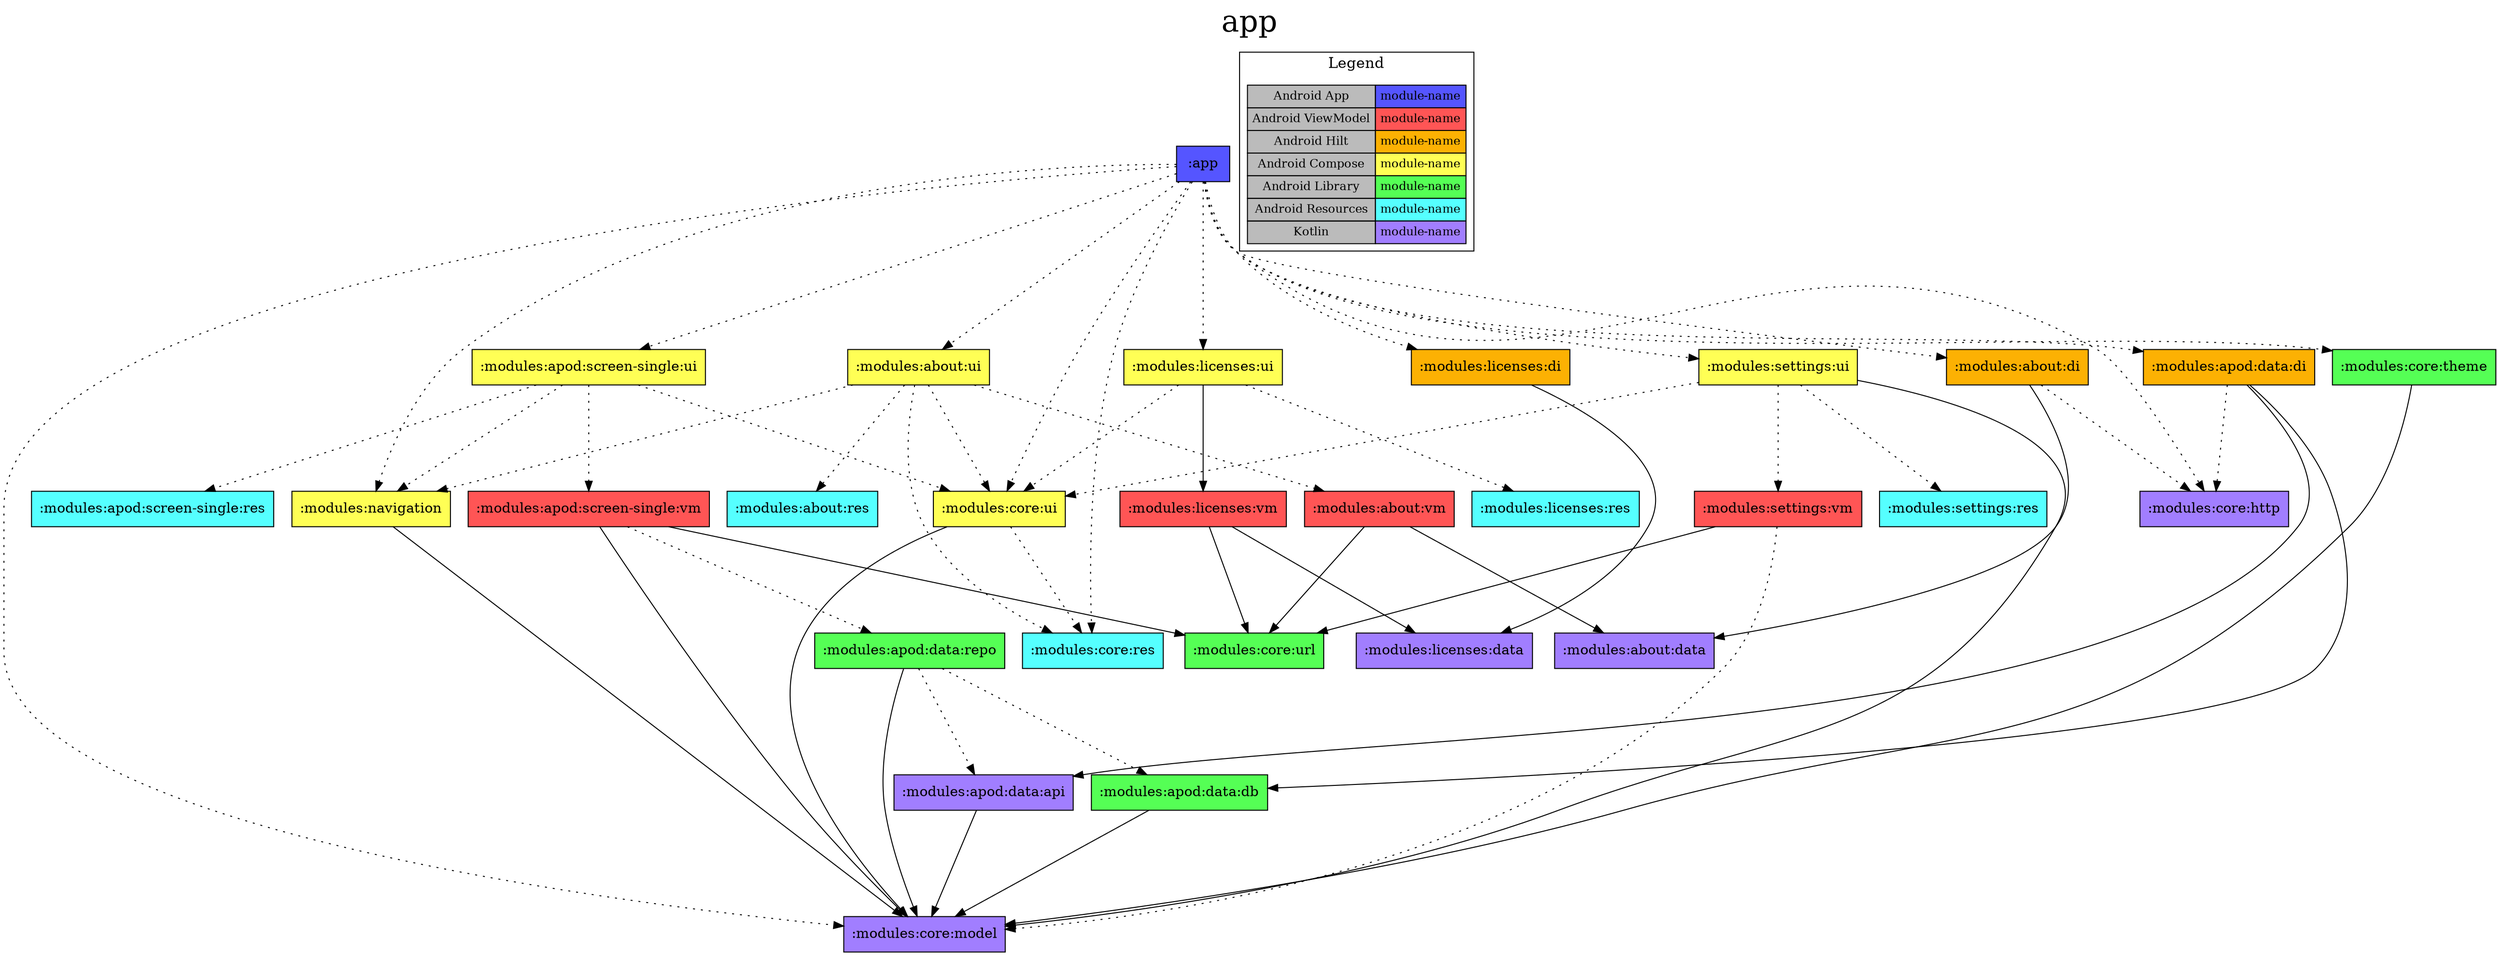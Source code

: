 digraph {
edge ["dir"="forward"]
graph ["dpi"="100","label"="app","labelloc"="t","fontsize"="30","ranksep"="1.5"]
node ["style"="filled"]
":app" ["shape"="box","fillcolor"="#5555FF"]
":modules:about:di" ["fillcolor"="#FCB103","shape"="box"]
":modules:about:data" ["fillcolor"="#A17EFF","shape"="box"]
":modules:core:http" ["fillcolor"="#A17EFF","shape"="box"]
":modules:about:ui" ["fillcolor"="#FFFF55","shape"="box"]
":modules:about:res" ["fillcolor"="#55FFFF","shape"="box"]
":modules:about:vm" ["fillcolor"="#FF5555","shape"="box"]
":modules:core:url" ["fillcolor"="#55FF55","shape"="box"]
":modules:core:res" ["fillcolor"="#55FFFF","shape"="box"]
":modules:core:ui" ["fillcolor"="#FFFF55","shape"="box"]
":modules:core:model" ["fillcolor"="#A17EFF","shape"="box"]
":modules:navigation" ["fillcolor"="#FFFF55","shape"="box"]
":modules:apod:data:di" ["fillcolor"="#FCB103","shape"="box"]
":modules:apod:data:api" ["fillcolor"="#A17EFF","shape"="box"]
":modules:apod:data:db" ["fillcolor"="#55FF55","shape"="box"]
":modules:apod:screen-single:ui" ["fillcolor"="#FFFF55","shape"="box"]
":modules:apod:screen-single:res" ["fillcolor"="#55FFFF","shape"="box"]
":modules:apod:screen-single:vm" ["fillcolor"="#FF5555","shape"="box"]
":modules:apod:data:repo" ["fillcolor"="#55FF55","shape"="box"]
":modules:core:theme" ["fillcolor"="#55FF55","shape"="box"]
":modules:licenses:di" ["fillcolor"="#FCB103","shape"="box"]
":modules:licenses:data" ["fillcolor"="#A17EFF","shape"="box"]
":modules:licenses:ui" ["fillcolor"="#FFFF55","shape"="box"]
":modules:licenses:vm" ["fillcolor"="#FF5555","shape"="box"]
":modules:licenses:res" ["fillcolor"="#55FFFF","shape"="box"]
":modules:settings:ui" ["fillcolor"="#FFFF55","shape"="box"]
":modules:settings:res" ["fillcolor"="#55FFFF","shape"="box"]
":modules:settings:vm" ["fillcolor"="#FF5555","shape"="box"]
{
edge ["dir"="none"]
graph ["rank"="same"]
":app"
}
subgraph "cluster_legend" {
edge ["dir"="none"]
graph ["label"="Legend","fontsize"="15"]
"Legend" ["style"="filled","fillcolor"="#bbbbbb","shape"="none","margin"="0","fontsize"="12","label"=<
<TABLE BORDER="0" CELLBORDER="1" CELLSPACING="0" CELLPADDING="4">
<TR><TD>Android App</TD><TD BGCOLOR="#5555FF">module-name</TD></TR>
<TR><TD>Android ViewModel</TD><TD BGCOLOR="#FF5555">module-name</TD></TR>
<TR><TD>Android Hilt</TD><TD BGCOLOR="#FCB103">module-name</TD></TR>
<TR><TD>Android Compose</TD><TD BGCOLOR="#FFFF55">module-name</TD></TR>
<TR><TD>Android Library</TD><TD BGCOLOR="#55FF55">module-name</TD></TR>
<TR><TD>Android Resources</TD><TD BGCOLOR="#55FFFF">module-name</TD></TR>
<TR><TD>Kotlin</TD><TD BGCOLOR="#A17EFF">module-name</TD></TR>
</TABLE>
>]
}
":app" -> ":modules:about:di" ["style"="dotted"]
":app" -> ":modules:about:ui" ["style"="dotted"]
":app" -> ":modules:apod:data:di" ["style"="dotted"]
":app" -> ":modules:apod:screen-single:ui" ["style"="dotted"]
":app" -> ":modules:core:http" ["style"="dotted"]
":app" -> ":modules:core:model" ["style"="dotted"]
":app" -> ":modules:core:res" ["style"="dotted"]
":app" -> ":modules:core:theme" ["style"="dotted"]
":app" -> ":modules:core:ui" ["style"="dotted"]
":app" -> ":modules:licenses:di" ["style"="dotted"]
":app" -> ":modules:licenses:ui" ["style"="dotted"]
":app" -> ":modules:navigation" ["style"="dotted"]
":app" -> ":modules:settings:ui" ["style"="dotted"]
":modules:about:di" -> ":modules:about:data"
":modules:about:di" -> ":modules:core:http" ["style"="dotted"]
":modules:about:ui" -> ":modules:about:res" ["style"="dotted"]
":modules:about:ui" -> ":modules:about:vm" ["style"="dotted"]
":modules:about:ui" -> ":modules:core:res" ["style"="dotted"]
":modules:about:ui" -> ":modules:core:ui" ["style"="dotted"]
":modules:about:ui" -> ":modules:navigation" ["style"="dotted"]
":modules:about:vm" -> ":modules:about:data"
":modules:about:vm" -> ":modules:core:url"
":modules:core:ui" -> ":modules:core:model"
":modules:core:ui" -> ":modules:core:res" ["style"="dotted"]
":modules:navigation" -> ":modules:core:model"
":modules:apod:data:di" -> ":modules:apod:data:api"
":modules:apod:data:di" -> ":modules:apod:data:db"
":modules:apod:data:di" -> ":modules:core:http" ["style"="dotted"]
":modules:apod:data:api" -> ":modules:core:model"
":modules:apod:data:db" -> ":modules:core:model"
":modules:apod:screen-single:ui" -> ":modules:apod:screen-single:res" ["style"="dotted"]
":modules:apod:screen-single:ui" -> ":modules:apod:screen-single:vm" ["style"="dotted"]
":modules:apod:screen-single:ui" -> ":modules:core:ui" ["style"="dotted"]
":modules:apod:screen-single:ui" -> ":modules:navigation" ["style"="dotted"]
":modules:apod:screen-single:vm" -> ":modules:core:model"
":modules:apod:screen-single:vm" -> ":modules:core:url"
":modules:apod:screen-single:vm" -> ":modules:apod:data:repo" ["style"="dotted"]
":modules:apod:data:repo" -> ":modules:core:model"
":modules:apod:data:repo" -> ":modules:apod:data:api" ["style"="dotted"]
":modules:apod:data:repo" -> ":modules:apod:data:db" ["style"="dotted"]
":modules:core:theme" -> ":modules:core:model"
":modules:licenses:di" -> ":modules:licenses:data"
":modules:licenses:ui" -> ":modules:licenses:vm"
":modules:licenses:ui" -> ":modules:licenses:res" ["style"="dotted"]
":modules:licenses:ui" -> ":modules:core:ui" ["style"="dotted"]
":modules:licenses:vm" -> ":modules:core:url"
":modules:licenses:vm" -> ":modules:licenses:data"
":modules:settings:ui" -> ":modules:core:model"
":modules:settings:ui" -> ":modules:core:ui" ["style"="dotted"]
":modules:settings:ui" -> ":modules:settings:res" ["style"="dotted"]
":modules:settings:ui" -> ":modules:settings:vm" ["style"="dotted"]
":modules:settings:vm" -> ":modules:core:url"
":modules:settings:vm" -> ":modules:core:model" ["style"="dotted"]
}